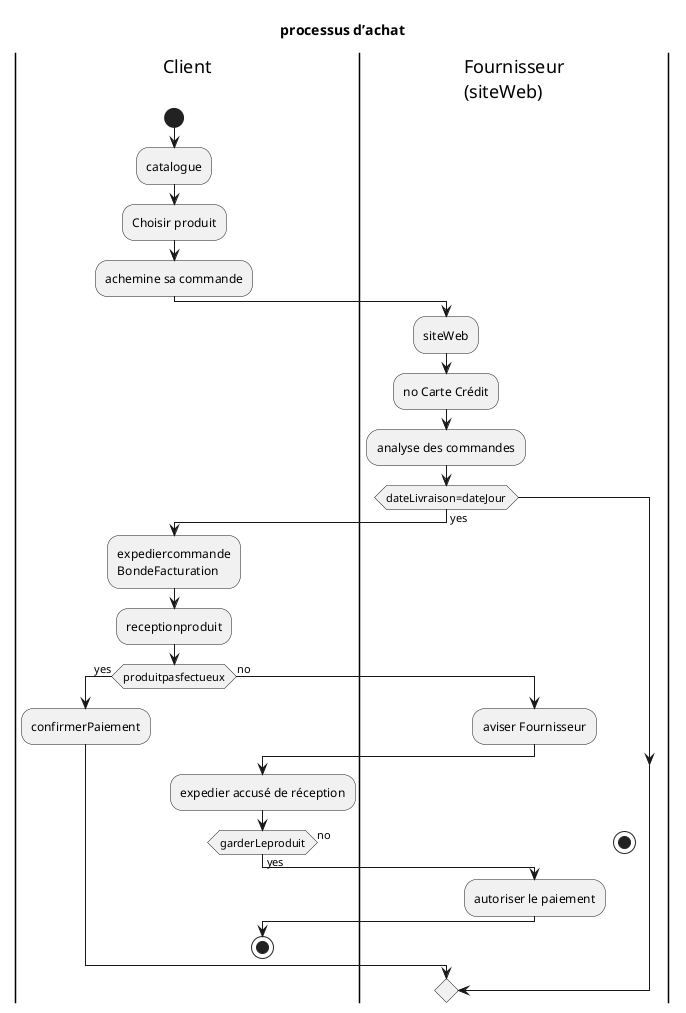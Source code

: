 @startuml
title processus d’achat
|Client|
start
:catalogue;
:Choisir produit;
:achemine sa commande;
|Fournisseur\n(siteWeb)|
:siteWeb;
:no Carte Crédit;
:analyse des commandes;
if (dateLivraison=dateJour) then (yes)
|Client|
:expediercommande\nBondeFacturation;
:receptionproduit;
if (produitpasfectueux) then (yes)
:confirmerPaiement;
else (no)
|Fournisseur\n(siteWeb)|
:aviser Fournisseur;
|Client|
:expedier accusé de réception;
if (garderLeproduit) then (yes)
|Fournisseur\n(siteWeb)|
:autoriser le paiement; 
else (no)
stop
endif
|Client|
stop
@enduml
